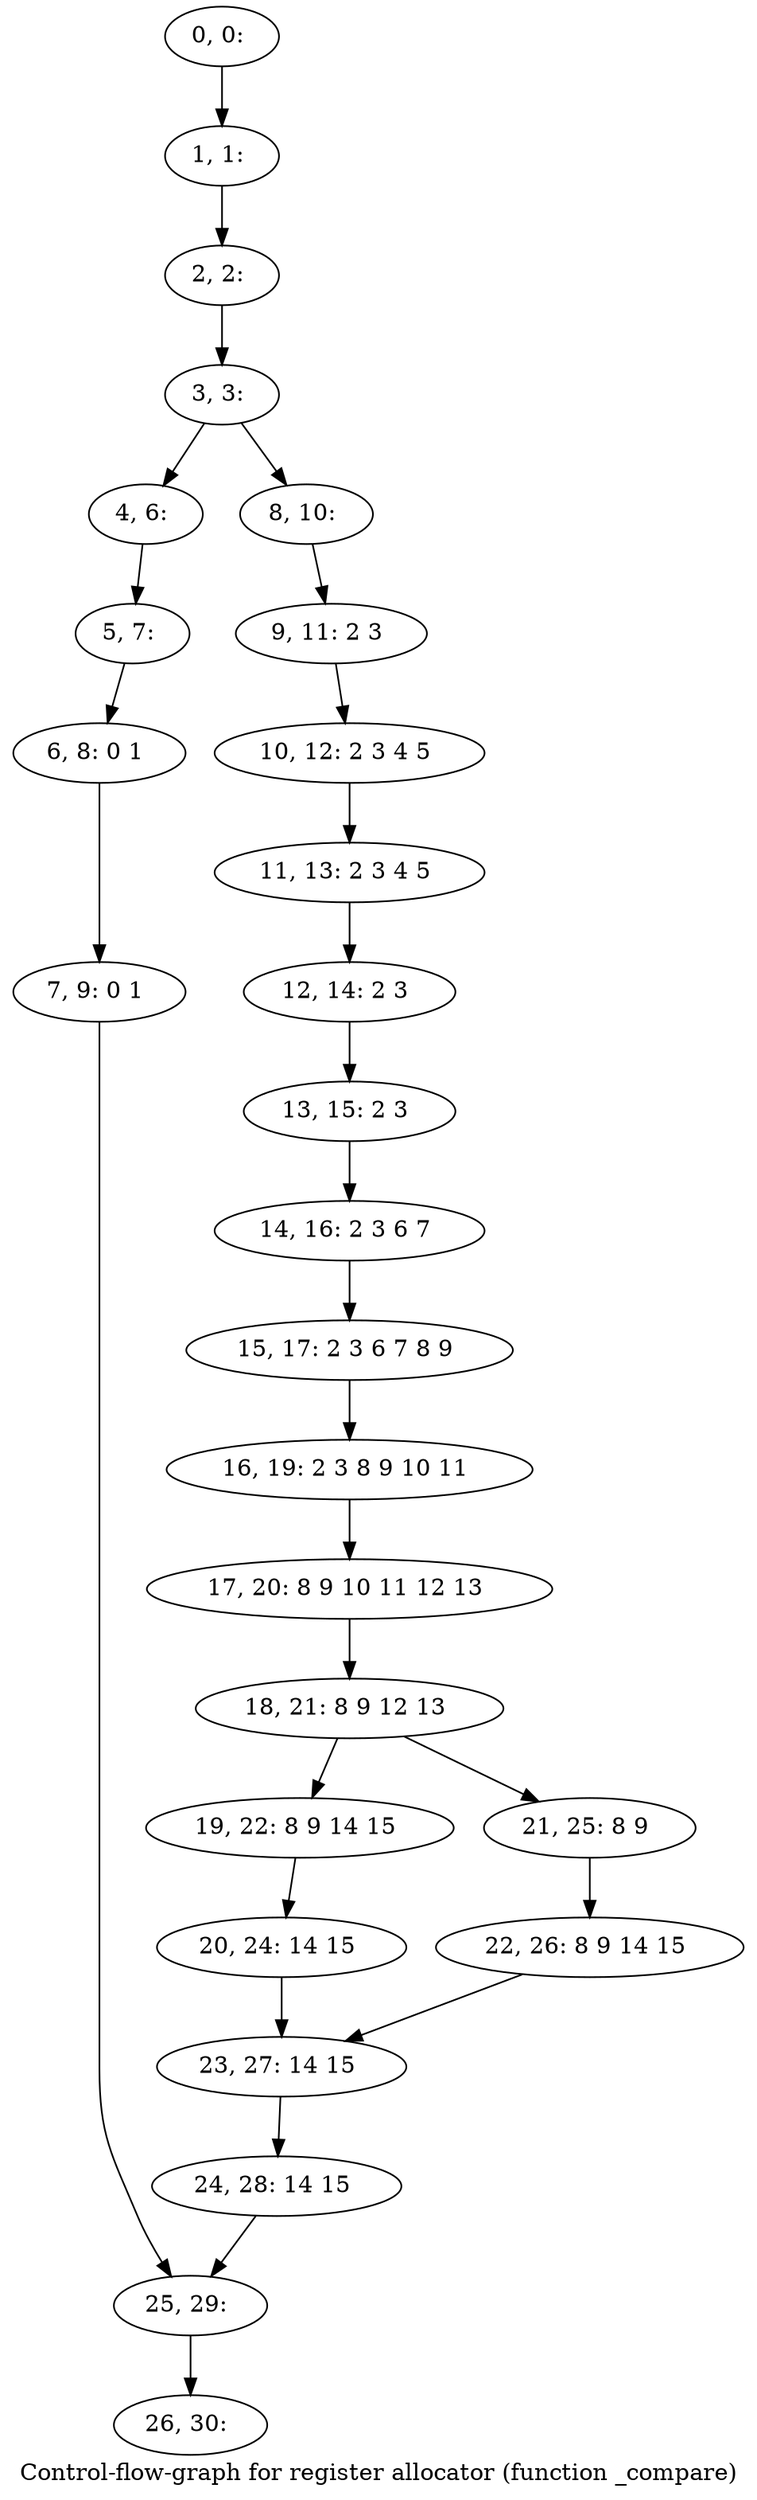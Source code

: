 digraph G {
graph [label="Control-flow-graph for register allocator (function _compare)"]
0[label="0, 0: "];
1[label="1, 1: "];
2[label="2, 2: "];
3[label="3, 3: "];
4[label="4, 6: "];
5[label="5, 7: "];
6[label="6, 8: 0 1 "];
7[label="7, 9: 0 1 "];
8[label="8, 10: "];
9[label="9, 11: 2 3 "];
10[label="10, 12: 2 3 4 5 "];
11[label="11, 13: 2 3 4 5 "];
12[label="12, 14: 2 3 "];
13[label="13, 15: 2 3 "];
14[label="14, 16: 2 3 6 7 "];
15[label="15, 17: 2 3 6 7 8 9 "];
16[label="16, 19: 2 3 8 9 10 11 "];
17[label="17, 20: 8 9 10 11 12 13 "];
18[label="18, 21: 8 9 12 13 "];
19[label="19, 22: 8 9 14 15 "];
20[label="20, 24: 14 15 "];
21[label="21, 25: 8 9 "];
22[label="22, 26: 8 9 14 15 "];
23[label="23, 27: 14 15 "];
24[label="24, 28: 14 15 "];
25[label="25, 29: "];
26[label="26, 30: "];
0->1 ;
1->2 ;
2->3 ;
3->4 ;
3->8 ;
4->5 ;
5->6 ;
6->7 ;
7->25 ;
8->9 ;
9->10 ;
10->11 ;
11->12 ;
12->13 ;
13->14 ;
14->15 ;
15->16 ;
16->17 ;
17->18 ;
18->19 ;
18->21 ;
19->20 ;
20->23 ;
21->22 ;
22->23 ;
23->24 ;
24->25 ;
25->26 ;
}
